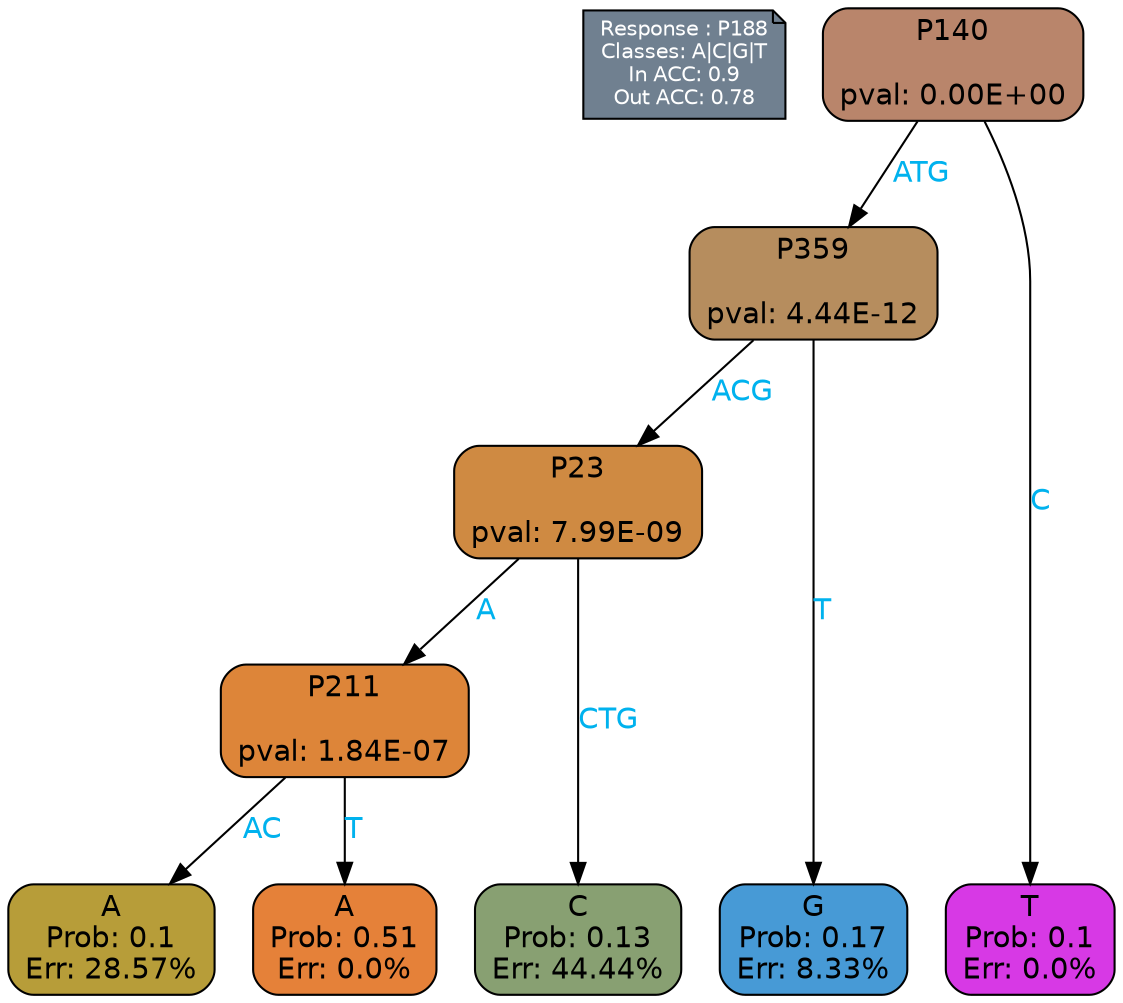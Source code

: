 digraph Tree {
node [shape=box, style="filled, rounded", color="black", fontname=helvetica] ;
graph [ranksep=equally, splines=polylines, bgcolor=transparent, dpi=600] ;
edge [fontname=helvetica] ;
LEGEND [label="Response : P188
Classes: A|C|G|T
In ACC: 0.9
Out ACC: 0.78
",shape=note,align=left,style=filled,fillcolor="slategray",fontcolor="white",fontsize=10];1 [label="P140

pval: 0.00E+00", fillcolor="#b9856b"] ;
2 [label="P359

pval: 4.44E-12", fillcolor="#b68d5e"] ;
3 [label="P23

pval: 7.99E-09", fillcolor="#cf8a42"] ;
4 [label="P211

pval: 1.84E-07", fillcolor="#dd8539"] ;
5 [label="A
Prob: 0.1
Err: 28.57%", fillcolor="#b79d39"] ;
6 [label="A
Prob: 0.51
Err: 0.0%", fillcolor="#e58139"] ;
7 [label="C
Prob: 0.13
Err: 44.44%", fillcolor="#88a072"] ;
8 [label="G
Prob: 0.17
Err: 8.33%", fillcolor="#479ad6"] ;
9 [label="T
Prob: 0.1
Err: 0.0%", fillcolor="#d739e5"] ;
1 -> 9 [label="C",fontcolor=deepskyblue2] ;
1 -> 2 [label="ATG",fontcolor=deepskyblue2] ;
2 -> 8 [label="T",fontcolor=deepskyblue2] ;
2 -> 3 [label="ACG",fontcolor=deepskyblue2] ;
3 -> 4 [label="A",fontcolor=deepskyblue2] ;
3 -> 7 [label="CTG",fontcolor=deepskyblue2] ;
4 -> 5 [label="AC",fontcolor=deepskyblue2] ;
4 -> 6 [label="T",fontcolor=deepskyblue2] ;
{rank = same; 5;6;7;8;9;}{rank = same; LEGEND;1;}}
